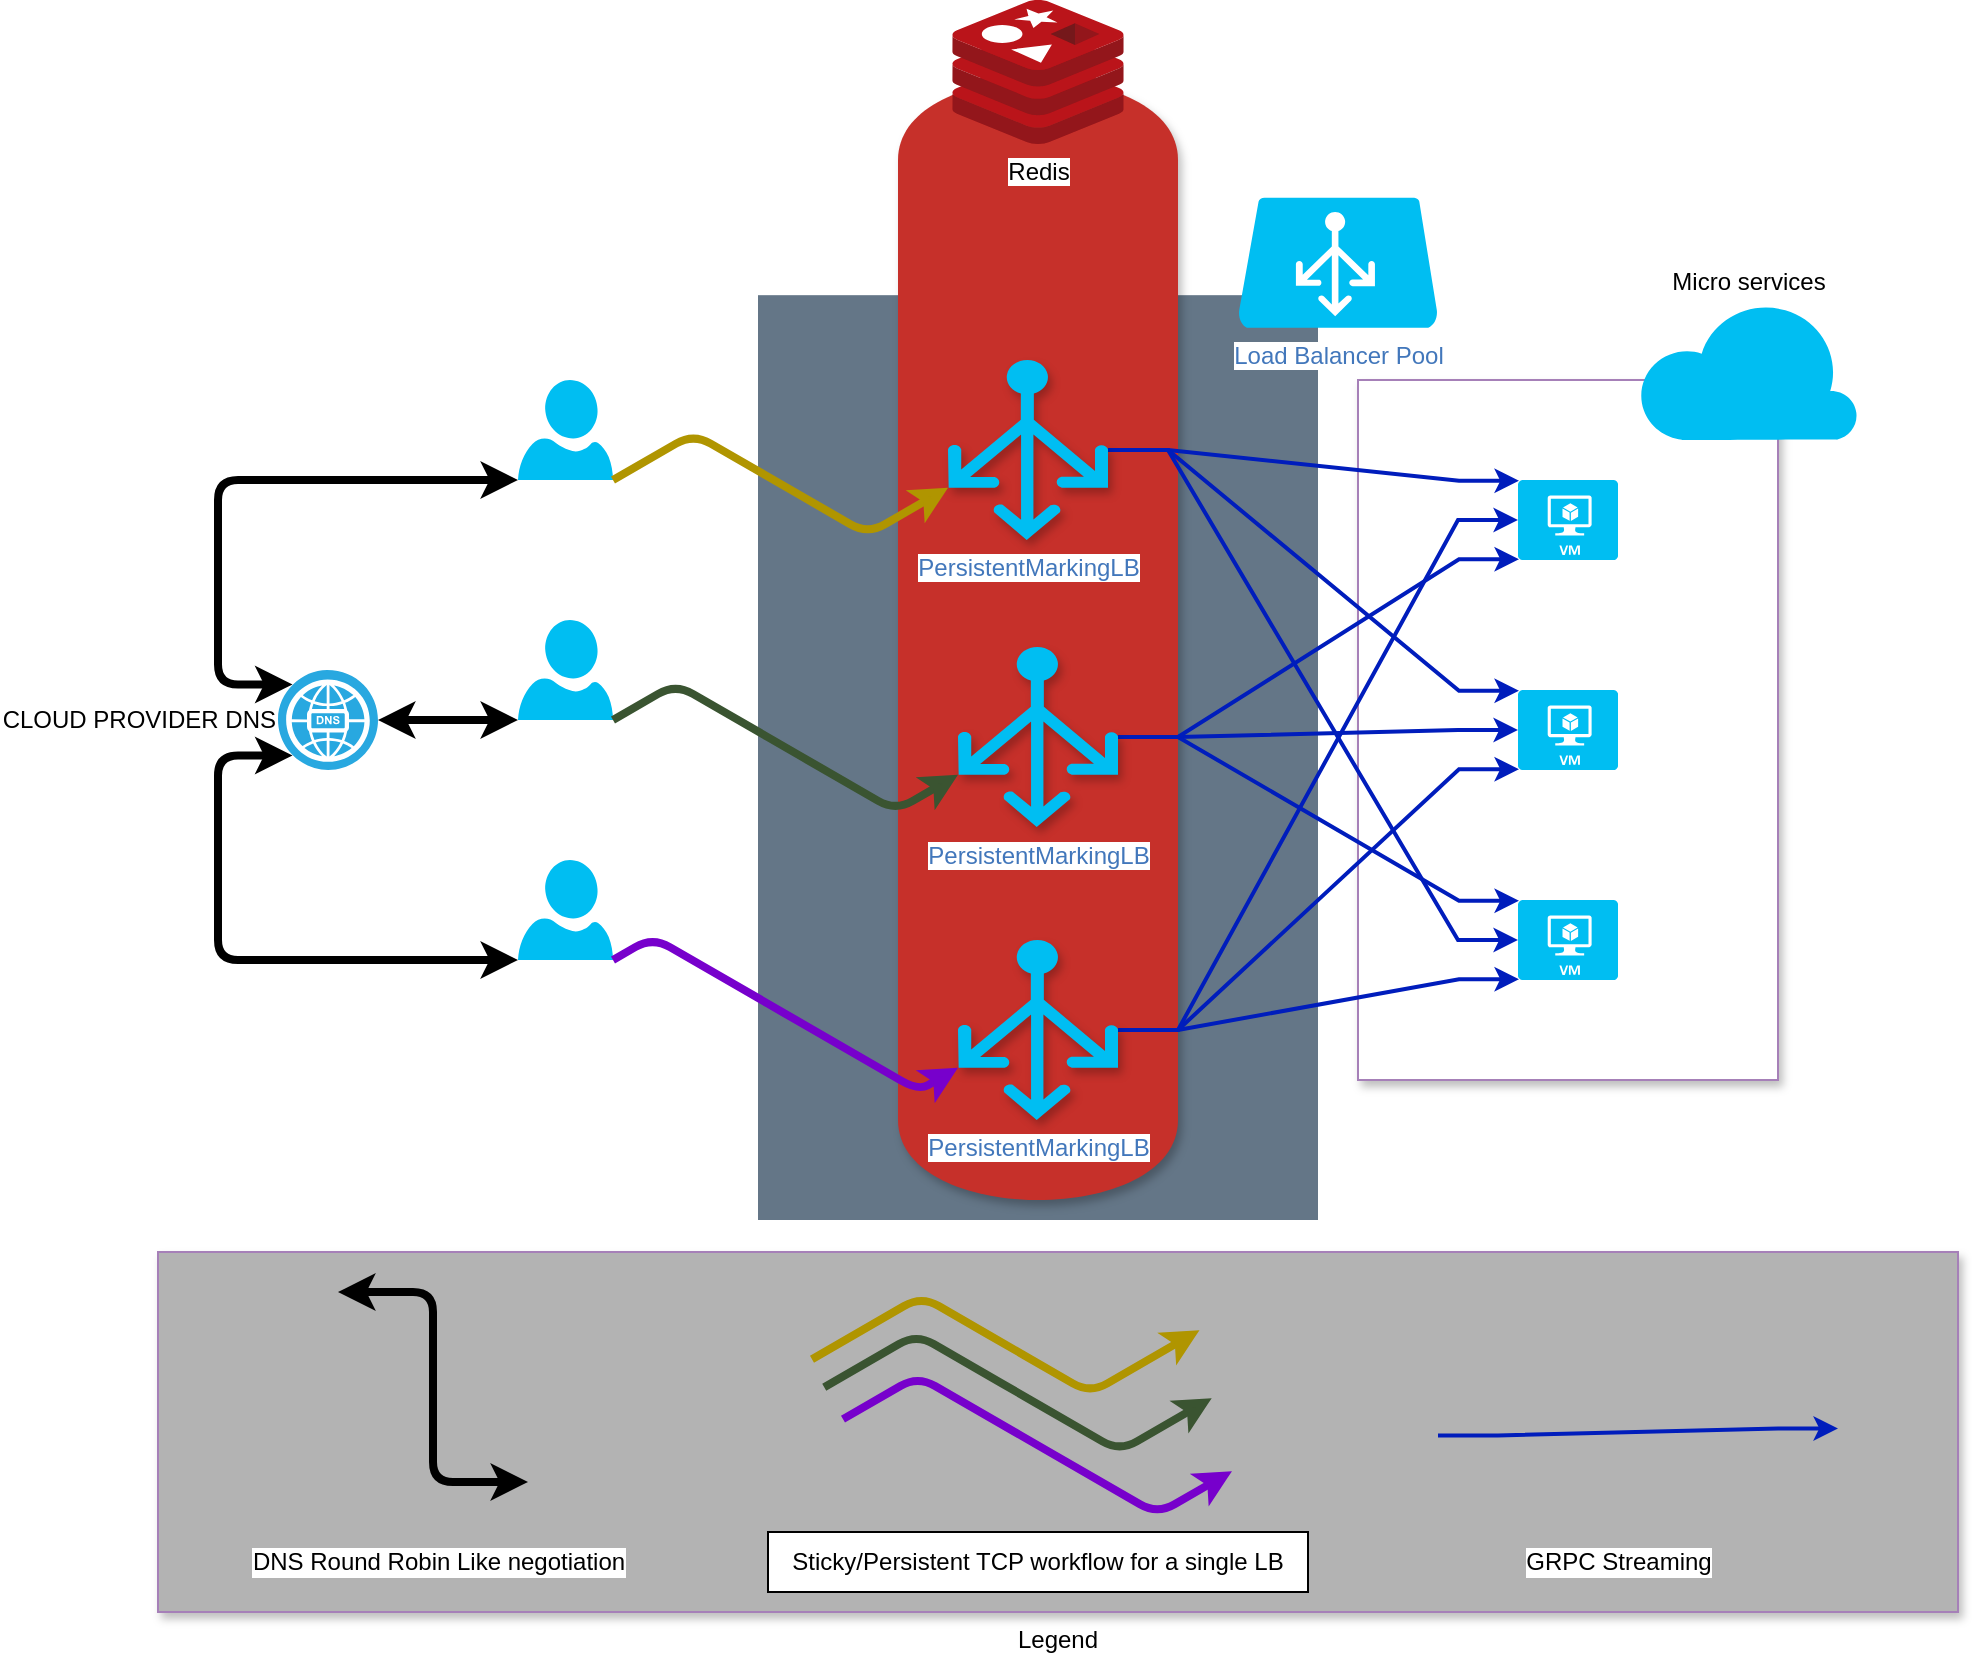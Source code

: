 <mxfile version="13.0.1" type="device"><diagram id="Ht1M8jgEwFfnCIfOTk4-" name="Page-1"><mxGraphModel dx="1106" dy="930" grid="1" gridSize="10" guides="1" tooltips="1" connect="1" arrows="1" fold="1" page="1" pageScale="1" pageWidth="1169" pageHeight="827" math="0" shadow="0"><root><mxCell id="0"/><mxCell id="1" parent="0"/><mxCell id="HZQfbcTpbnzPjXohIY8y-10" value="" style="rounded=0;whiteSpace=wrap;html=1;shadow=0;fillColor=#647687;strokeColor=none;fontColor=#ffffff;" parent="1" vertex="1"><mxGeometry x="460" y="147.59" width="280" height="462.41" as="geometry"/></mxCell><mxCell id="HZQfbcTpbnzPjXohIY8y-134" value="" style="shape=cylinder;whiteSpace=wrap;html=1;boundedLbl=1;backgroundOutline=1;shadow=1;labelBackgroundColor=#FFFFFF;strokeColor=none;fillColor=#C6302A;" parent="1" vertex="1"><mxGeometry x="530" y="40" width="140" height="560" as="geometry"/></mxCell><mxCell id="HZQfbcTpbnzPjXohIY8y-104" value="Legend" style="rounded=0;whiteSpace=wrap;html=1;shadow=1;strokeColor=#A680B8;fillColor=#B3B3B3;labelPosition=center;verticalLabelPosition=bottom;align=center;verticalAlign=top;" parent="1" vertex="1"><mxGeometry x="160" y="626" width="900" height="180" as="geometry"/></mxCell><mxCell id="HZQfbcTpbnzPjXohIY8y-45" value="" style="rounded=0;whiteSpace=wrap;html=1;shadow=1;strokeColor=#A680B8;fillColor=#FFFFFF;" parent="1" vertex="1"><mxGeometry x="760" y="190" width="210" height="350" as="geometry"/></mxCell><mxCell id="HZQfbcTpbnzPjXohIY8y-21" value="" style="verticalLabelPosition=bottom;html=1;verticalAlign=top;align=center;strokeColor=none;fillColor=#00BEF2;shape=mxgraph.azure.user;shadow=0;" parent="1" vertex="1"><mxGeometry x="340" y="190" width="47.5" height="50" as="geometry"/></mxCell><mxCell id="HZQfbcTpbnzPjXohIY8y-22" value="" style="verticalLabelPosition=bottom;html=1;verticalAlign=top;align=center;strokeColor=none;fillColor=#00BEF2;shape=mxgraph.azure.user;shadow=0;" parent="1" vertex="1"><mxGeometry x="340" y="430" width="47.5" height="50" as="geometry"/></mxCell><mxCell id="HZQfbcTpbnzPjXohIY8y-23" value="" style="verticalLabelPosition=bottom;html=1;verticalAlign=top;align=center;strokeColor=none;fillColor=#00BEF2;shape=mxgraph.azure.user;shadow=0;" parent="1" vertex="1"><mxGeometry x="340" y="310" width="47.5" height="50" as="geometry"/></mxCell><mxCell id="HZQfbcTpbnzPjXohIY8y-25" value="CLOUD PROVIDER DNS" style="verticalLabelPosition=middle;html=1;fillColor=#28A8E0;verticalAlign=middle;points=[[0.145,0.145,0],[0.856,0.145,0],[0.855,0.855,0],[0.145,0.855,0],[0.5,0,0], [1,0.5,0], [0.5,1,0],[0,0.5,0]];pointerEvents=1;align=right;shape=mxgraph.cisco_safe.capability.dns;shadow=0;labelPosition=left;" parent="1" vertex="1"><mxGeometry x="220" y="334.99" width="50" height="50" as="geometry"/></mxCell><mxCell id="HZQfbcTpbnzPjXohIY8y-83" style="edgeStyle=entityRelationEdgeStyle;rounded=0;orthogonalLoop=1;jettySize=auto;html=1;entryX=0.01;entryY=0.01;entryDx=0;entryDy=0;entryPerimeter=0;strokeWidth=2;fillColor=#0050ef;strokeColor=#001DBC;" parent="1" source="HZQfbcTpbnzPjXohIY8y-31" target="HZQfbcTpbnzPjXohIY8y-48" edge="1"><mxGeometry relative="1" as="geometry"/></mxCell><mxCell id="HZQfbcTpbnzPjXohIY8y-84" style="edgeStyle=entityRelationEdgeStyle;rounded=0;orthogonalLoop=1;jettySize=auto;html=1;entryX=0.01;entryY=0.01;entryDx=0;entryDy=0;entryPerimeter=0;strokeWidth=2;fillColor=#0050ef;strokeColor=#001DBC;" parent="1" source="HZQfbcTpbnzPjXohIY8y-31" target="HZQfbcTpbnzPjXohIY8y-42" edge="1"><mxGeometry relative="1" as="geometry"/></mxCell><mxCell id="HZQfbcTpbnzPjXohIY8y-85" style="edgeStyle=entityRelationEdgeStyle;rounded=0;orthogonalLoop=1;jettySize=auto;html=1;entryX=0;entryY=0.5;entryDx=0;entryDy=0;entryPerimeter=0;strokeWidth=2;fillColor=#0050ef;strokeColor=#001DBC;" parent="1" source="HZQfbcTpbnzPjXohIY8y-31" target="HZQfbcTpbnzPjXohIY8y-49" edge="1"><mxGeometry relative="1" as="geometry"/></mxCell><mxCell id="HZQfbcTpbnzPjXohIY8y-31" value="&lt;span style=&quot;color: rgb(66 , 119 , 187) ; background-color: rgb(255 , 255 , 255)&quot;&gt;PersistentMarkingLB&lt;/span&gt;" style="verticalLabelPosition=bottom;html=1;verticalAlign=top;align=center;strokeColor=none;fillColor=#00BEF2;shape=mxgraph.azure.load_balancer_generic;pointerEvents=1;shadow=1;" parent="1" vertex="1"><mxGeometry x="555" y="180" width="80" height="90" as="geometry"/></mxCell><mxCell id="HZQfbcTpbnzPjXohIY8y-32" value="&lt;span style=&quot;color: rgb(66, 119, 187);&quot;&gt;Load Balancer Pool&lt;/span&gt;" style="verticalLabelPosition=bottom;html=1;verticalAlign=top;align=center;strokeColor=none;fillColor=#00BEF2;shape=mxgraph.azure.azure_load_balancer;shadow=0;labelBorderColor=none;labelBackgroundColor=#FFFFFF;" parent="1" vertex="1"><mxGeometry x="700" y="98.84" width="100" height="65" as="geometry"/></mxCell><mxCell id="HZQfbcTpbnzPjXohIY8y-77" style="edgeStyle=entityRelationEdgeStyle;rounded=0;orthogonalLoop=1;jettySize=auto;html=1;entryX=0;entryY=0.5;entryDx=0;entryDy=0;entryPerimeter=0;strokeWidth=2;fillColor=#0050ef;strokeColor=#001DBC;" parent="1" source="HZQfbcTpbnzPjXohIY8y-39" target="HZQfbcTpbnzPjXohIY8y-42" edge="1"><mxGeometry relative="1" as="geometry"/></mxCell><mxCell id="HZQfbcTpbnzPjXohIY8y-78" style="edgeStyle=entityRelationEdgeStyle;rounded=0;orthogonalLoop=1;jettySize=auto;html=1;entryX=0.01;entryY=0.01;entryDx=0;entryDy=0;entryPerimeter=0;strokeWidth=2;fillColor=#0050ef;strokeColor=#001DBC;" parent="1" source="HZQfbcTpbnzPjXohIY8y-39" target="HZQfbcTpbnzPjXohIY8y-49" edge="1"><mxGeometry relative="1" as="geometry"/></mxCell><mxCell id="HZQfbcTpbnzPjXohIY8y-79" style="edgeStyle=entityRelationEdgeStyle;rounded=0;orthogonalLoop=1;jettySize=auto;html=1;entryX=0.01;entryY=0.99;entryDx=0;entryDy=0;entryPerimeter=0;strokeWidth=2;fillColor=#0050ef;strokeColor=#001DBC;" parent="1" source="HZQfbcTpbnzPjXohIY8y-39" target="HZQfbcTpbnzPjXohIY8y-48" edge="1"><mxGeometry relative="1" as="geometry"/></mxCell><mxCell id="HZQfbcTpbnzPjXohIY8y-39" value="&lt;span style=&quot;color: rgb(66 , 119 , 187) ; background-color: rgb(255 , 255 , 255)&quot;&gt;PersistentMarkingLB&lt;/span&gt;" style="verticalLabelPosition=bottom;html=1;verticalAlign=top;align=center;strokeColor=none;fillColor=#00BEF2;shape=mxgraph.azure.load_balancer_generic;pointerEvents=1;shadow=1;" parent="1" vertex="1"><mxGeometry x="560" y="323.5" width="80" height="90" as="geometry"/></mxCell><mxCell id="HZQfbcTpbnzPjXohIY8y-80" style="edgeStyle=entityRelationEdgeStyle;rounded=0;orthogonalLoop=1;jettySize=auto;html=1;entryX=0.01;entryY=0.99;entryDx=0;entryDy=0;entryPerimeter=0;strokeWidth=2;fillColor=#0050ef;strokeColor=#001DBC;" parent="1" source="HZQfbcTpbnzPjXohIY8y-40" target="HZQfbcTpbnzPjXohIY8y-49" edge="1"><mxGeometry relative="1" as="geometry"/></mxCell><mxCell id="HZQfbcTpbnzPjXohIY8y-81" style="edgeStyle=entityRelationEdgeStyle;rounded=0;orthogonalLoop=1;jettySize=auto;html=1;entryX=0.01;entryY=0.99;entryDx=0;entryDy=0;entryPerimeter=0;strokeWidth=2;fillColor=#0050ef;strokeColor=#001DBC;" parent="1" source="HZQfbcTpbnzPjXohIY8y-40" target="HZQfbcTpbnzPjXohIY8y-42" edge="1"><mxGeometry relative="1" as="geometry"/></mxCell><mxCell id="HZQfbcTpbnzPjXohIY8y-82" style="edgeStyle=entityRelationEdgeStyle;rounded=0;orthogonalLoop=1;jettySize=auto;html=1;entryX=0;entryY=0.5;entryDx=0;entryDy=0;entryPerimeter=0;strokeWidth=2;fillColor=#0050ef;strokeColor=#001DBC;" parent="1" source="HZQfbcTpbnzPjXohIY8y-40" target="HZQfbcTpbnzPjXohIY8y-48" edge="1"><mxGeometry relative="1" as="geometry"/></mxCell><mxCell id="HZQfbcTpbnzPjXohIY8y-40" value="&lt;span style=&quot;color: rgb(66 , 119 , 187) ; background-color: rgb(255 , 255 , 255)&quot;&gt;PersistentMarkingLB&lt;/span&gt;" style="verticalLabelPosition=bottom;html=1;verticalAlign=top;align=center;strokeColor=none;fillColor=#00BEF2;shape=mxgraph.azure.load_balancer_generic;pointerEvents=1;shadow=1;" parent="1" vertex="1"><mxGeometry x="560" y="470" width="80" height="90" as="geometry"/></mxCell><mxCell id="HZQfbcTpbnzPjXohIY8y-43" value="Micro services" style="verticalLabelPosition=top;html=1;verticalAlign=bottom;align=center;strokeColor=none;fillColor=#00BEF2;shape=mxgraph.azure.cloud;shadow=0;labelPosition=center;" parent="1" vertex="1"><mxGeometry x="900" y="150" width="110" height="70" as="geometry"/></mxCell><mxCell id="HZQfbcTpbnzPjXohIY8y-42" value="" style="verticalLabelPosition=bottom;html=1;verticalAlign=top;align=center;strokeColor=none;fillColor=#00BEF2;shape=mxgraph.azure.virtual_machine;shadow=0;" parent="1" vertex="1"><mxGeometry x="840" y="344.99" width="50" height="40" as="geometry"/></mxCell><mxCell id="HZQfbcTpbnzPjXohIY8y-48" value="" style="verticalLabelPosition=bottom;html=1;verticalAlign=top;align=center;strokeColor=none;fillColor=#00BEF2;shape=mxgraph.azure.virtual_machine;shadow=0;" parent="1" vertex="1"><mxGeometry x="840" y="240" width="50" height="40" as="geometry"/></mxCell><mxCell id="HZQfbcTpbnzPjXohIY8y-49" value="" style="verticalLabelPosition=bottom;html=1;verticalAlign=top;align=center;strokeColor=none;fillColor=#00BEF2;shape=mxgraph.azure.virtual_machine;shadow=0;" parent="1" vertex="1"><mxGeometry x="840" y="450" width="50" height="40" as="geometry"/></mxCell><mxCell id="HZQfbcTpbnzPjXohIY8y-97" value="" style="endArrow=classic;html=1;strokeWidth=4;fillColor=#e3c800;edgeStyle=isometricEdgeStyle;strokeColor=#B09500;exitX=1;exitY=1;exitDx=0;exitDy=0;exitPerimeter=0;entryX=0;entryY=0.71;entryDx=0;entryDy=0;entryPerimeter=0;" parent="1" source="HZQfbcTpbnzPjXohIY8y-21" target="HZQfbcTpbnzPjXohIY8y-31" edge="1"><mxGeometry width="50" height="50" relative="1" as="geometry"><mxPoint x="470" y="374.995" as="sourcePoint"/><mxPoint x="520" y="220" as="targetPoint"/></mxGeometry></mxCell><mxCell id="HZQfbcTpbnzPjXohIY8y-99" value="" style="endArrow=classic;html=1;strokeWidth=4;fillColor=#6d8764;exitX=1;exitY=1;exitDx=0;exitDy=0;entryX=0;entryY=0.71;entryDx=0;entryDy=0;entryPerimeter=0;edgeStyle=isometricEdgeStyle;strokeColor=#3A5431;exitPerimeter=0;" parent="1" source="HZQfbcTpbnzPjXohIY8y-23" target="HZQfbcTpbnzPjXohIY8y-39" edge="1"><mxGeometry width="50" height="50" relative="1" as="geometry"><mxPoint x="327.5" y="500.005" as="sourcePoint"/><mxPoint x="448.75" y="500.51" as="targetPoint"/></mxGeometry></mxCell><mxCell id="HZQfbcTpbnzPjXohIY8y-100" value="" style="endArrow=classic;html=1;strokeWidth=4;fillColor=#aa00ff;edgeStyle=isometricEdgeStyle;strokeColor=#7700CC;exitX=1;exitY=1;exitDx=0;exitDy=0;exitPerimeter=0;entryX=0;entryY=0.71;entryDx=0;entryDy=0;entryPerimeter=0;" parent="1" source="HZQfbcTpbnzPjXohIY8y-22" target="HZQfbcTpbnzPjXohIY8y-40" edge="1"><mxGeometry width="50" height="50" relative="1" as="geometry"><mxPoint x="230" y="370" as="sourcePoint"/><mxPoint x="582" y="506" as="targetPoint"/></mxGeometry></mxCell><mxCell id="HZQfbcTpbnzPjXohIY8y-112" value="" style="endArrow=classic;startArrow=classic;html=1;strokeWidth=4;fillColor=#B5739D;entryX=0.145;entryY=0.855;entryDx=0;entryDy=0;entryPerimeter=0;edgeStyle=elbowEdgeStyle;exitX=0;exitY=1;exitDx=0;exitDy=0;exitPerimeter=0;" parent="1" source="HZQfbcTpbnzPjXohIY8y-22" target="HZQfbcTpbnzPjXohIY8y-25" edge="1"><mxGeometry width="50" height="50" relative="1" as="geometry"><mxPoint x="280" y="480" as="sourcePoint"/><mxPoint x="210" y="470" as="targetPoint"/><Array as="points"><mxPoint x="190" y="430"/></Array></mxGeometry></mxCell><mxCell id="HZQfbcTpbnzPjXohIY8y-113" value="" style="endArrow=classic;startArrow=classic;html=1;strokeWidth=4;fillColor=#B5739D;entryX=0.5;entryY=1;entryDx=0;entryDy=0;entryPerimeter=0;exitX=0;exitY=1;exitDx=0;exitDy=0;exitPerimeter=0;edgeStyle=elbowEdgeStyle;elbow=horizontal;" parent="1" edge="1"><mxGeometry width="50" height="50" relative="1" as="geometry"><mxPoint x="345" y="741.01" as="sourcePoint"/><mxPoint x="250" y="646" as="targetPoint"/></mxGeometry></mxCell><mxCell id="HZQfbcTpbnzPjXohIY8y-118" value="DNS Round Robin Like negotiation" style="text;html=1;align=center;verticalAlign=middle;resizable=0;points=[];labelBackgroundColor=#ffffff;strokeColor=#000000;" parent="HZQfbcTpbnzPjXohIY8y-113" vertex="1" connectable="0"><mxGeometry x="-0.526" y="-25" relative="1" as="geometry"><mxPoint y="64.99" as="offset"/></mxGeometry></mxCell><mxCell id="HZQfbcTpbnzPjXohIY8y-114" value="" style="endArrow=classic;startArrow=classic;html=1;strokeWidth=4;fillColor=#B5739D;entryX=0.145;entryY=0.145;entryDx=0;entryDy=0;entryPerimeter=0;edgeStyle=elbowEdgeStyle;exitX=0;exitY=1;exitDx=0;exitDy=0;exitPerimeter=0;" parent="1" source="HZQfbcTpbnzPjXohIY8y-21" target="HZQfbcTpbnzPjXohIY8y-25" edge="1"><mxGeometry width="50" height="50" relative="1" as="geometry"><mxPoint x="350" y="490" as="sourcePoint"/><mxPoint x="255" y="394.99" as="targetPoint"/><Array as="points"><mxPoint x="190" y="440"/></Array></mxGeometry></mxCell><mxCell id="HZQfbcTpbnzPjXohIY8y-115" value="" style="endArrow=classic;startArrow=classic;html=1;strokeWidth=4;fillColor=#B5739D;entryX=1;entryY=0.5;entryDx=0;entryDy=0;entryPerimeter=0;edgeStyle=elbowEdgeStyle;exitX=0;exitY=1;exitDx=0;exitDy=0;exitPerimeter=0;" parent="1" source="HZQfbcTpbnzPjXohIY8y-23" target="HZQfbcTpbnzPjXohIY8y-25" edge="1"><mxGeometry width="50" height="50" relative="1" as="geometry"><mxPoint x="350" y="250" as="sourcePoint"/><mxPoint x="237.25" y="352.24" as="targetPoint"/><Array as="points"/></mxGeometry></mxCell><mxCell id="HZQfbcTpbnzPjXohIY8y-123" value="" style="endArrow=classic;html=1;strokeWidth=4;fillColor=#aa00ff;edgeStyle=isometricEdgeStyle;strokeColor=#7700CC;exitX=1;exitY=1;exitDx=0;exitDy=0;exitPerimeter=0;" parent="1" edge="1"><mxGeometry width="50" height="50" relative="1" as="geometry"><mxPoint x="502.5" y="709.57" as="sourcePoint"/><mxPoint x="697" y="735.57" as="targetPoint"/></mxGeometry></mxCell><mxCell id="HZQfbcTpbnzPjXohIY8y-124" value="" style="endArrow=classic;html=1;strokeWidth=4;fillColor=#6d8764;exitX=1;exitY=1;exitDx=0;exitDy=0;entryX=0;entryY=0.71;entryDx=0;entryDy=0;entryPerimeter=0;edgeStyle=isometricEdgeStyle;strokeColor=#3A5431;exitPerimeter=0;" parent="1" edge="1"><mxGeometry width="50" height="50" relative="1" as="geometry"><mxPoint x="493.12" y="693.59" as="sourcePoint"/><mxPoint x="686.87" y="699.09" as="targetPoint"/></mxGeometry></mxCell><mxCell id="HZQfbcTpbnzPjXohIY8y-125" value="" style="endArrow=classic;html=1;strokeWidth=4;fillColor=#e3c800;edgeStyle=isometricEdgeStyle;strokeColor=#B09500;exitX=1;exitY=1;exitDx=0;exitDy=0;exitPerimeter=0;entryX=0;entryY=0.71;entryDx=0;entryDy=0;entryPerimeter=0;" parent="1" edge="1"><mxGeometry width="50" height="50" relative="1" as="geometry"><mxPoint x="487" y="679.59" as="sourcePoint"/><mxPoint x="680.75" y="665.09" as="targetPoint"/></mxGeometry></mxCell><mxCell id="HZQfbcTpbnzPjXohIY8y-126" value="&lt;span style=&quot;text-align: left ; white-space: nowrap&quot;&gt;Sticky/Persistent TCP workflow for a single LB&lt;/span&gt;" style="text;html=1;strokeColor=#000000;fillColor=#FFFFFF;align=center;verticalAlign=middle;whiteSpace=wrap;rounded=0;shadow=0;" parent="1" vertex="1"><mxGeometry x="465" y="766" width="270" height="30" as="geometry"/></mxCell><mxCell id="HZQfbcTpbnzPjXohIY8y-129" value="Redis" style="aspect=fixed;html=1;points=[];align=center;image;fontSize=12;image=img/lib/mscae/Cache_Redis_Product.svg;shadow=0;strokeColor=#A680B8;fillColor=#FFFFFF;" parent="1" vertex="1"><mxGeometry x="557.14" width="85.71" height="72" as="geometry"/></mxCell><mxCell id="HZQfbcTpbnzPjXohIY8y-135" style="edgeStyle=entityRelationEdgeStyle;rounded=0;orthogonalLoop=1;jettySize=auto;html=1;entryX=0;entryY=0.5;entryDx=0;entryDy=0;entryPerimeter=0;strokeWidth=2;fillColor=#0050ef;strokeColor=#001DBC;" parent="1" edge="1"><mxGeometry relative="1" as="geometry"><mxPoint x="800" y="717.75" as="sourcePoint"/><mxPoint x="1000" y="714.24" as="targetPoint"/></mxGeometry></mxCell><mxCell id="HZQfbcTpbnzPjXohIY8y-136" value="GRPC Streaming" style="text;html=1;align=center;verticalAlign=middle;resizable=0;points=[];labelBackgroundColor=#ffffff;" parent="HZQfbcTpbnzPjXohIY8y-135" vertex="1" connectable="0"><mxGeometry x="0.41" y="1" relative="1" as="geometry"><mxPoint x="-50.94" y="67.03" as="offset"/></mxGeometry></mxCell></root></mxGraphModel></diagram></mxfile>